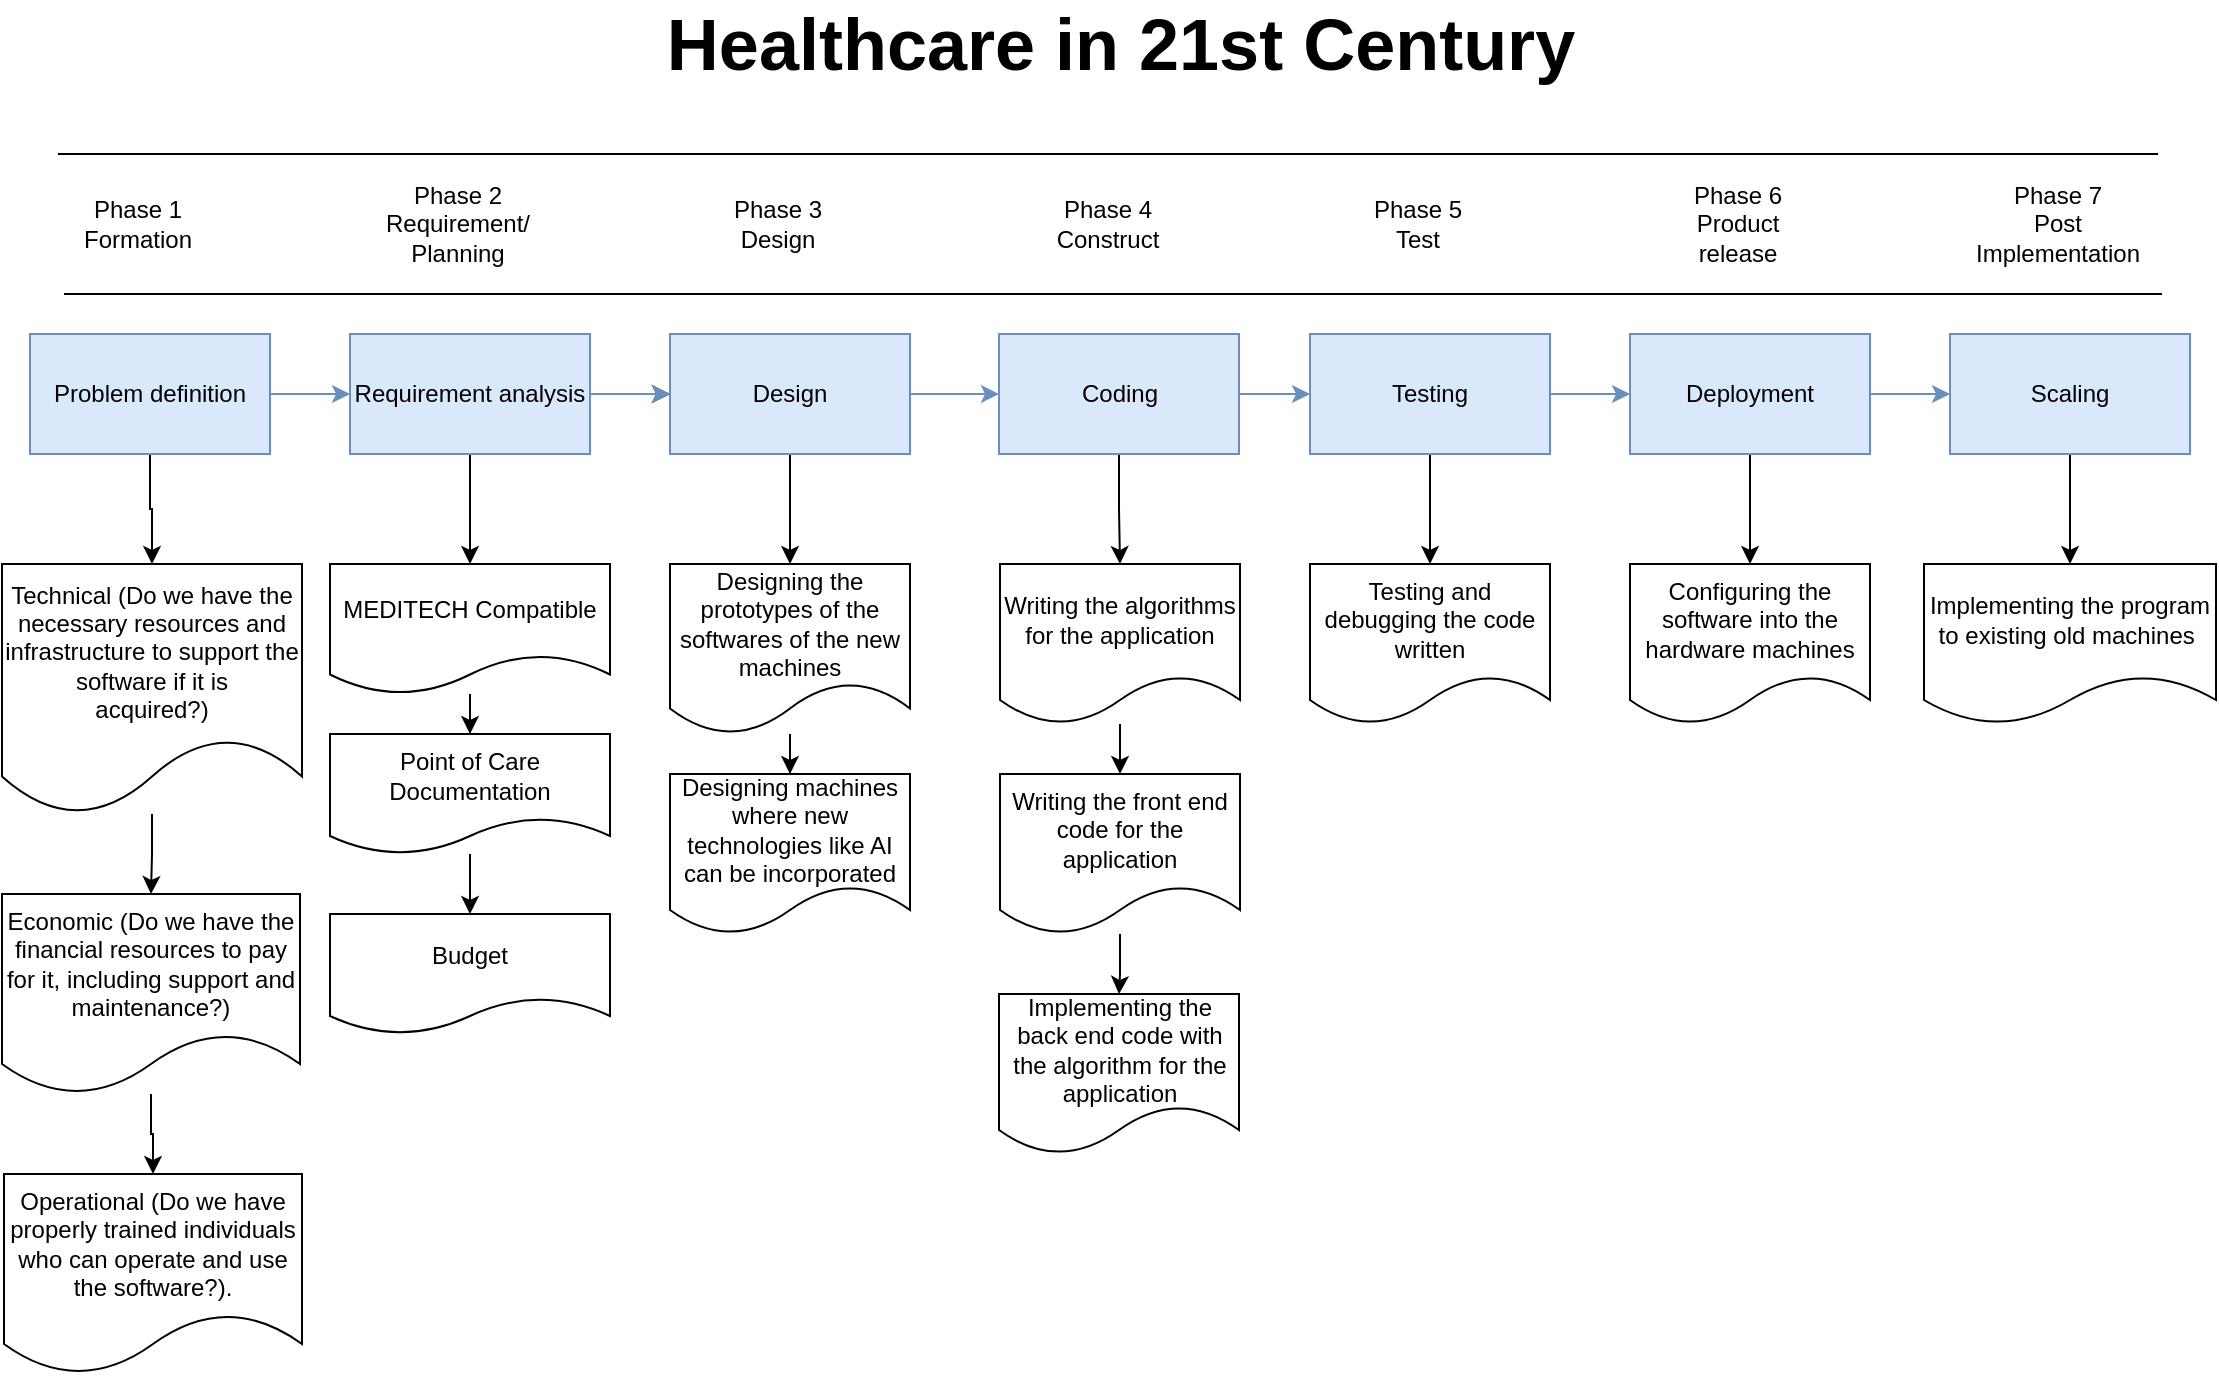 <mxfile version="16.5.3" type="github" pages="4">
  <diagram id="m-UGv57kSACHkxUJC_R0" name="SDLC Diagram">
    <mxGraphModel dx="1656" dy="599" grid="1" gridSize="10" guides="1" tooltips="1" connect="1" arrows="1" fold="1" page="1" pageScale="1" pageWidth="850" pageHeight="1100" math="0" shadow="0">
      <root>
        <mxCell id="0" />
        <mxCell id="1" parent="0" />
        <mxCell id="9VT-zQopOtRF9PmwW7Mm-1" value="" style="edgeStyle=orthogonalEdgeStyle;rounded=0;orthogonalLoop=1;jettySize=auto;html=1;fillColor=#dae8fc;strokeColor=#6c8ebf;" edge="1" parent="1" source="9VT-zQopOtRF9PmwW7Mm-3" target="9VT-zQopOtRF9PmwW7Mm-7">
          <mxGeometry relative="1" as="geometry" />
        </mxCell>
        <mxCell id="9VT-zQopOtRF9PmwW7Mm-2" value="" style="edgeStyle=orthogonalEdgeStyle;rounded=0;orthogonalLoop=1;jettySize=auto;html=1;" edge="1" parent="1" source="9VT-zQopOtRF9PmwW7Mm-3" target="9VT-zQopOtRF9PmwW7Mm-12">
          <mxGeometry relative="1" as="geometry" />
        </mxCell>
        <mxCell id="9VT-zQopOtRF9PmwW7Mm-3" value="Problem definition" style="rounded=0;whiteSpace=wrap;html=1;fillColor=#dae8fc;strokeColor=#6c8ebf;" vertex="1" parent="1">
          <mxGeometry x="84" y="200" width="120" height="60" as="geometry" />
        </mxCell>
        <mxCell id="9VT-zQopOtRF9PmwW7Mm-4" value="" style="edgeStyle=orthogonalEdgeStyle;rounded=0;orthogonalLoop=1;jettySize=auto;html=1;" edge="1" parent="1" source="9VT-zQopOtRF9PmwW7Mm-7" target="9VT-zQopOtRF9PmwW7Mm-10">
          <mxGeometry relative="1" as="geometry" />
        </mxCell>
        <mxCell id="9VT-zQopOtRF9PmwW7Mm-5" value="" style="edgeStyle=orthogonalEdgeStyle;rounded=0;orthogonalLoop=1;jettySize=auto;html=1;" edge="1" parent="1" source="9VT-zQopOtRF9PmwW7Mm-7" target="9VT-zQopOtRF9PmwW7Mm-14">
          <mxGeometry relative="1" as="geometry" />
        </mxCell>
        <mxCell id="9VT-zQopOtRF9PmwW7Mm-6" value="" style="edgeStyle=orthogonalEdgeStyle;rounded=0;orthogonalLoop=1;jettySize=auto;html=1;fillColor=#dae8fc;strokeColor=#6c8ebf;" edge="1" parent="1" source="9VT-zQopOtRF9PmwW7Mm-7" target="9VT-zQopOtRF9PmwW7Mm-10">
          <mxGeometry relative="1" as="geometry" />
        </mxCell>
        <mxCell id="9VT-zQopOtRF9PmwW7Mm-7" value="Requirement analysis" style="rounded=0;whiteSpace=wrap;html=1;fillColor=#dae8fc;strokeColor=#6c8ebf;" vertex="1" parent="1">
          <mxGeometry x="244" y="200" width="120" height="60" as="geometry" />
        </mxCell>
        <mxCell id="9VT-zQopOtRF9PmwW7Mm-8" value="" style="edgeStyle=orthogonalEdgeStyle;rounded=0;orthogonalLoop=1;jettySize=auto;html=1;" edge="1" parent="1" source="9VT-zQopOtRF9PmwW7Mm-10" target="9VT-zQopOtRF9PmwW7Mm-19">
          <mxGeometry relative="1" as="geometry" />
        </mxCell>
        <mxCell id="9VT-zQopOtRF9PmwW7Mm-9" value="" style="edgeStyle=orthogonalEdgeStyle;rounded=0;orthogonalLoop=1;jettySize=auto;html=1;fillColor=#dae8fc;strokeColor=#6c8ebf;" edge="1" parent="1" source="9VT-zQopOtRF9PmwW7Mm-10" target="9VT-zQopOtRF9PmwW7Mm-25">
          <mxGeometry relative="1" as="geometry" />
        </mxCell>
        <mxCell id="9VT-zQopOtRF9PmwW7Mm-10" value="Design" style="rounded=0;whiteSpace=wrap;html=1;fillColor=#dae8fc;strokeColor=#6c8ebf;" vertex="1" parent="1">
          <mxGeometry x="404" y="200" width="120" height="60" as="geometry" />
        </mxCell>
        <mxCell id="9VT-zQopOtRF9PmwW7Mm-11" value="" style="edgeStyle=orthogonalEdgeStyle;rounded=0;orthogonalLoop=1;jettySize=auto;html=1;fontSize=36;" edge="1" parent="1" source="9VT-zQopOtRF9PmwW7Mm-12" target="9VT-zQopOtRF9PmwW7Mm-54">
          <mxGeometry relative="1" as="geometry" />
        </mxCell>
        <mxCell id="9VT-zQopOtRF9PmwW7Mm-12" value="Technical (Do we have the necessary resources and infrastructure to support the software if it is&lt;br/&gt;acquired?)&lt;br/&gt;" style="shape=document;whiteSpace=wrap;html=1;boundedLbl=1;" vertex="1" parent="1">
          <mxGeometry x="70" y="315" width="150" height="125" as="geometry" />
        </mxCell>
        <mxCell id="9VT-zQopOtRF9PmwW7Mm-13" value="" style="edgeStyle=orthogonalEdgeStyle;rounded=0;orthogonalLoop=1;jettySize=auto;html=1;" edge="1" parent="1" source="9VT-zQopOtRF9PmwW7Mm-14" target="9VT-zQopOtRF9PmwW7Mm-16">
          <mxGeometry relative="1" as="geometry" />
        </mxCell>
        <mxCell id="9VT-zQopOtRF9PmwW7Mm-14" value="MEDITECH Compatible" style="shape=document;whiteSpace=wrap;html=1;boundedLbl=1;rounded=0;" vertex="1" parent="1">
          <mxGeometry x="234" y="315" width="140" height="65" as="geometry" />
        </mxCell>
        <mxCell id="9VT-zQopOtRF9PmwW7Mm-15" value="" style="edgeStyle=orthogonalEdgeStyle;rounded=0;orthogonalLoop=1;jettySize=auto;html=1;" edge="1" parent="1" source="9VT-zQopOtRF9PmwW7Mm-16" target="9VT-zQopOtRF9PmwW7Mm-17">
          <mxGeometry relative="1" as="geometry" />
        </mxCell>
        <mxCell id="9VT-zQopOtRF9PmwW7Mm-16" value="Point of Care Documentation" style="shape=document;whiteSpace=wrap;html=1;boundedLbl=1;rounded=0;" vertex="1" parent="1">
          <mxGeometry x="234" y="400" width="140" height="60" as="geometry" />
        </mxCell>
        <mxCell id="9VT-zQopOtRF9PmwW7Mm-17" value="Budget" style="shape=document;whiteSpace=wrap;html=1;boundedLbl=1;rounded=0;" vertex="1" parent="1">
          <mxGeometry x="234" y="490" width="140" height="60" as="geometry" />
        </mxCell>
        <mxCell id="9VT-zQopOtRF9PmwW7Mm-18" value="" style="edgeStyle=orthogonalEdgeStyle;rounded=0;orthogonalLoop=1;jettySize=auto;html=1;" edge="1" parent="1" source="9VT-zQopOtRF9PmwW7Mm-19" target="9VT-zQopOtRF9PmwW7Mm-21">
          <mxGeometry relative="1" as="geometry" />
        </mxCell>
        <mxCell id="9VT-zQopOtRF9PmwW7Mm-19" value="Designing the prototypes of the softwares of the new machines" style="shape=document;whiteSpace=wrap;html=1;boundedLbl=1;rounded=0;" vertex="1" parent="1">
          <mxGeometry x="404" y="315" width="120" height="85" as="geometry" />
        </mxCell>
        <mxCell id="9VT-zQopOtRF9PmwW7Mm-21" value="Designing machines where new technologies like AI can be incorporated" style="shape=document;whiteSpace=wrap;html=1;boundedLbl=1;rounded=0;" vertex="1" parent="1">
          <mxGeometry x="404" y="420" width="120" height="80" as="geometry" />
        </mxCell>
        <mxCell id="9VT-zQopOtRF9PmwW7Mm-23" value="" style="edgeStyle=orthogonalEdgeStyle;rounded=0;orthogonalLoop=1;jettySize=auto;html=1;" edge="1" parent="1" source="9VT-zQopOtRF9PmwW7Mm-25" target="9VT-zQopOtRF9PmwW7Mm-27">
          <mxGeometry relative="1" as="geometry" />
        </mxCell>
        <mxCell id="9VT-zQopOtRF9PmwW7Mm-24" value="" style="edgeStyle=orthogonalEdgeStyle;rounded=0;orthogonalLoop=1;jettySize=auto;html=1;fillColor=#dae8fc;strokeColor=#6c8ebf;" edge="1" parent="1" source="9VT-zQopOtRF9PmwW7Mm-25" target="9VT-zQopOtRF9PmwW7Mm-33">
          <mxGeometry relative="1" as="geometry" />
        </mxCell>
        <mxCell id="9VT-zQopOtRF9PmwW7Mm-25" value="Coding" style="rounded=0;whiteSpace=wrap;html=1;fillColor=#dae8fc;strokeColor=#6c8ebf;" vertex="1" parent="1">
          <mxGeometry x="568.5" y="200" width="120" height="60" as="geometry" />
        </mxCell>
        <mxCell id="9VT-zQopOtRF9PmwW7Mm-26" value="" style="edgeStyle=orthogonalEdgeStyle;rounded=0;orthogonalLoop=1;jettySize=auto;html=1;" edge="1" parent="1" source="9VT-zQopOtRF9PmwW7Mm-27" target="9VT-zQopOtRF9PmwW7Mm-29">
          <mxGeometry relative="1" as="geometry" />
        </mxCell>
        <mxCell id="9VT-zQopOtRF9PmwW7Mm-27" value="Writing the algorithms for the application" style="shape=document;whiteSpace=wrap;html=1;boundedLbl=1;rounded=0;" vertex="1" parent="1">
          <mxGeometry x="569" y="315" width="120" height="80" as="geometry" />
        </mxCell>
        <mxCell id="9VT-zQopOtRF9PmwW7Mm-28" value="" style="edgeStyle=orthogonalEdgeStyle;rounded=0;orthogonalLoop=1;jettySize=auto;html=1;" edge="1" parent="1" source="9VT-zQopOtRF9PmwW7Mm-29" target="9VT-zQopOtRF9PmwW7Mm-30">
          <mxGeometry relative="1" as="geometry" />
        </mxCell>
        <mxCell id="9VT-zQopOtRF9PmwW7Mm-29" value="Writing the front end code for the application" style="shape=document;whiteSpace=wrap;html=1;boundedLbl=1;rounded=0;" vertex="1" parent="1">
          <mxGeometry x="569" y="420" width="120" height="80" as="geometry" />
        </mxCell>
        <mxCell id="9VT-zQopOtRF9PmwW7Mm-30" value="Implementing the back end code with the algorithm for the application" style="shape=document;whiteSpace=wrap;html=1;boundedLbl=1;rounded=0;" vertex="1" parent="1">
          <mxGeometry x="568.5" y="530" width="120" height="80" as="geometry" />
        </mxCell>
        <mxCell id="9VT-zQopOtRF9PmwW7Mm-31" value="" style="edgeStyle=orthogonalEdgeStyle;rounded=0;orthogonalLoop=1;jettySize=auto;html=1;" edge="1" parent="1" source="9VT-zQopOtRF9PmwW7Mm-33" target="9VT-zQopOtRF9PmwW7Mm-34">
          <mxGeometry relative="1" as="geometry" />
        </mxCell>
        <mxCell id="9VT-zQopOtRF9PmwW7Mm-32" value="" style="edgeStyle=orthogonalEdgeStyle;rounded=0;orthogonalLoop=1;jettySize=auto;html=1;fillColor=#dae8fc;strokeColor=#6c8ebf;" edge="1" parent="1" source="9VT-zQopOtRF9PmwW7Mm-33" target="9VT-zQopOtRF9PmwW7Mm-37">
          <mxGeometry relative="1" as="geometry" />
        </mxCell>
        <mxCell id="9VT-zQopOtRF9PmwW7Mm-33" value="Testing" style="rounded=0;whiteSpace=wrap;html=1;fillColor=#dae8fc;strokeColor=#6c8ebf;" vertex="1" parent="1">
          <mxGeometry x="724" y="200" width="120" height="60" as="geometry" />
        </mxCell>
        <mxCell id="9VT-zQopOtRF9PmwW7Mm-34" value="Testing and debugging the code written" style="shape=document;whiteSpace=wrap;html=1;boundedLbl=1;rounded=0;" vertex="1" parent="1">
          <mxGeometry x="724" y="315" width="120" height="80" as="geometry" />
        </mxCell>
        <mxCell id="9VT-zQopOtRF9PmwW7Mm-35" value="" style="edgeStyle=orthogonalEdgeStyle;rounded=0;orthogonalLoop=1;jettySize=auto;html=1;" edge="1" parent="1" source="9VT-zQopOtRF9PmwW7Mm-37" target="9VT-zQopOtRF9PmwW7Mm-39">
          <mxGeometry relative="1" as="geometry" />
        </mxCell>
        <mxCell id="9VT-zQopOtRF9PmwW7Mm-36" value="" style="edgeStyle=orthogonalEdgeStyle;rounded=0;orthogonalLoop=1;jettySize=auto;html=1;fillColor=#dae8fc;strokeColor=#6c8ebf;" edge="1" parent="1" source="9VT-zQopOtRF9PmwW7Mm-37" target="9VT-zQopOtRF9PmwW7Mm-42">
          <mxGeometry relative="1" as="geometry" />
        </mxCell>
        <mxCell id="9VT-zQopOtRF9PmwW7Mm-37" value="Deployment" style="whiteSpace=wrap;html=1;rounded=0;fillColor=#dae8fc;strokeColor=#6c8ebf;" vertex="1" parent="1">
          <mxGeometry x="884" y="200" width="120" height="60" as="geometry" />
        </mxCell>
        <mxCell id="9VT-zQopOtRF9PmwW7Mm-39" value="Configuring the software into the hardware machines" style="shape=document;whiteSpace=wrap;html=1;boundedLbl=1;rounded=0;" vertex="1" parent="1">
          <mxGeometry x="884" y="315" width="120" height="80" as="geometry" />
        </mxCell>
        <mxCell id="9VT-zQopOtRF9PmwW7Mm-41" value="" style="edgeStyle=orthogonalEdgeStyle;rounded=0;orthogonalLoop=1;jettySize=auto;html=1;" edge="1" parent="1" source="9VT-zQopOtRF9PmwW7Mm-42" target="9VT-zQopOtRF9PmwW7Mm-43">
          <mxGeometry relative="1" as="geometry" />
        </mxCell>
        <mxCell id="9VT-zQopOtRF9PmwW7Mm-42" value="Scaling" style="whiteSpace=wrap;html=1;rounded=0;fillColor=#dae8fc;strokeColor=#6c8ebf;" vertex="1" parent="1">
          <mxGeometry x="1044" y="200" width="120" height="60" as="geometry" />
        </mxCell>
        <mxCell id="9VT-zQopOtRF9PmwW7Mm-43" value="Implementing the program to existing old machines&amp;nbsp;" style="shape=document;whiteSpace=wrap;html=1;boundedLbl=1;rounded=0;" vertex="1" parent="1">
          <mxGeometry x="1031" y="315" width="146" height="80" as="geometry" />
        </mxCell>
        <mxCell id="9VT-zQopOtRF9PmwW7Mm-44" value="Phase 1&lt;br&gt;Formation" style="text;html=1;strokeColor=none;fillColor=none;align=center;verticalAlign=middle;whiteSpace=wrap;rounded=0;" vertex="1" parent="1">
          <mxGeometry x="108" y="130" width="60" height="30" as="geometry" />
        </mxCell>
        <mxCell id="9VT-zQopOtRF9PmwW7Mm-45" value="Phase 2&lt;br&gt;Requirement/ Planning" style="text;html=1;strokeColor=none;fillColor=none;align=center;verticalAlign=middle;whiteSpace=wrap;rounded=0;" vertex="1" parent="1">
          <mxGeometry x="268" y="130" width="60" height="30" as="geometry" />
        </mxCell>
        <mxCell id="9VT-zQopOtRF9PmwW7Mm-46" value="Phase 3&lt;br&gt;Design" style="text;html=1;strokeColor=none;fillColor=none;align=center;verticalAlign=middle;whiteSpace=wrap;rounded=0;" vertex="1" parent="1">
          <mxGeometry x="428" y="130" width="60" height="30" as="geometry" />
        </mxCell>
        <mxCell id="9VT-zQopOtRF9PmwW7Mm-47" value="Phase 4&lt;br&gt;Construct" style="text;html=1;strokeColor=none;fillColor=none;align=center;verticalAlign=middle;whiteSpace=wrap;rounded=0;" vertex="1" parent="1">
          <mxGeometry x="593" y="130" width="60" height="30" as="geometry" />
        </mxCell>
        <mxCell id="9VT-zQopOtRF9PmwW7Mm-48" value="Phase 5&lt;br&gt;Test" style="text;html=1;strokeColor=none;fillColor=none;align=center;verticalAlign=middle;whiteSpace=wrap;rounded=0;" vertex="1" parent="1">
          <mxGeometry x="748" y="130" width="60" height="30" as="geometry" />
        </mxCell>
        <mxCell id="9VT-zQopOtRF9PmwW7Mm-49" value="Phase 6&lt;br&gt;Product release" style="text;html=1;strokeColor=none;fillColor=none;align=center;verticalAlign=middle;whiteSpace=wrap;rounded=0;" vertex="1" parent="1">
          <mxGeometry x="908" y="130" width="60" height="30" as="geometry" />
        </mxCell>
        <mxCell id="9VT-zQopOtRF9PmwW7Mm-50" value="Phase 7&lt;br&gt;Post Implementation" style="text;html=1;strokeColor=none;fillColor=none;align=center;verticalAlign=middle;whiteSpace=wrap;rounded=0;" vertex="1" parent="1">
          <mxGeometry x="1068" y="130" width="60" height="30" as="geometry" />
        </mxCell>
        <mxCell id="9VT-zQopOtRF9PmwW7Mm-51" value="" style="endArrow=none;html=1;rounded=0;" edge="1" parent="1">
          <mxGeometry width="50" height="50" relative="1" as="geometry">
            <mxPoint x="98" y="110" as="sourcePoint" />
            <mxPoint x="1148" y="110" as="targetPoint" />
          </mxGeometry>
        </mxCell>
        <mxCell id="9VT-zQopOtRF9PmwW7Mm-52" value="" style="endArrow=none;html=1;rounded=0;" edge="1" parent="1">
          <mxGeometry width="50" height="50" relative="1" as="geometry">
            <mxPoint x="101" y="180" as="sourcePoint" />
            <mxPoint x="1150" y="180" as="targetPoint" />
          </mxGeometry>
        </mxCell>
        <mxCell id="9VT-zQopOtRF9PmwW7Mm-53" value="&lt;b&gt;&lt;font style=&quot;font-size: 36px&quot;&gt;Healthcare in 21st Century&lt;/font&gt;&lt;/b&gt;" style="text;html=1;align=center;verticalAlign=middle;resizable=0;points=[];autosize=1;strokeColor=none;fillColor=none;" vertex="1" parent="1">
          <mxGeometry x="394" y="40" width="470" height="30" as="geometry" />
        </mxCell>
        <mxCell id="9VT-zQopOtRF9PmwW7Mm-56" value="" style="edgeStyle=orthogonalEdgeStyle;rounded=0;orthogonalLoop=1;jettySize=auto;html=1;" edge="1" parent="1" source="9VT-zQopOtRF9PmwW7Mm-54" target="9VT-zQopOtRF9PmwW7Mm-55">
          <mxGeometry relative="1" as="geometry" />
        </mxCell>
        <mxCell id="9VT-zQopOtRF9PmwW7Mm-54" value="Economic (Do we have the financial resources to pay for it, including support and&lt;br/&gt;maintenance?)&lt;br/&gt;" style="shape=document;whiteSpace=wrap;html=1;boundedLbl=1;" vertex="1" parent="1">
          <mxGeometry x="70" y="480" width="149" height="100" as="geometry" />
        </mxCell>
        <mxCell id="9VT-zQopOtRF9PmwW7Mm-55" value="Operational (Do we have properly trained individuals who can operate and use the software?)." style="shape=document;whiteSpace=wrap;html=1;boundedLbl=1;" vertex="1" parent="1">
          <mxGeometry x="71" y="620" width="149" height="100" as="geometry" />
        </mxCell>
      </root>
    </mxGraphModel>
  </diagram>
  <diagram id="Zsf49M7KbRcXS9IpoPur" name="Waterfall model">
    <mxGraphModel dx="1753" dy="634" grid="1" gridSize="10" guides="1" tooltips="1" connect="1" arrows="1" fold="1" page="1" pageScale="1" pageWidth="850" pageHeight="1100" math="0" shadow="0">
      <root>
        <mxCell id="2ympeW1HPlJ-J8ujCVrC-0" />
        <mxCell id="2ympeW1HPlJ-J8ujCVrC-1" parent="2ympeW1HPlJ-J8ujCVrC-0" />
        <mxCell id="2ympeW1HPlJ-J8ujCVrC-2" value="&lt;b&gt;&lt;font style=&quot;font-size: 36px&quot;&gt;Waterfall model for Healthcare system&lt;/font&gt;&lt;/b&gt;" style="text;html=1;align=center;verticalAlign=middle;resizable=0;points=[];autosize=1;strokeColor=none;fillColor=none;" vertex="1" parent="2ympeW1HPlJ-J8ujCVrC-1">
          <mxGeometry x="100" y="50" width="670" height="30" as="geometry" />
        </mxCell>
        <mxCell id="2ympeW1HPlJ-J8ujCVrC-6" value="" style="edgeStyle=orthogonalEdgeStyle;rounded=0;orthogonalLoop=1;jettySize=auto;html=1;fontSize=12;" edge="1" parent="2ympeW1HPlJ-J8ujCVrC-1" source="2ympeW1HPlJ-J8ujCVrC-4" target="2ympeW1HPlJ-J8ujCVrC-5">
          <mxGeometry relative="1" as="geometry" />
        </mxCell>
        <mxCell id="2ympeW1HPlJ-J8ujCVrC-4" value="Feasibility Study:&amp;nbsp;" style="rounded=1;whiteSpace=wrap;html=1;fontSize=12;" vertex="1" parent="2ympeW1HPlJ-J8ujCVrC-1">
          <mxGeometry x="50" y="140" width="120" height="60" as="geometry" />
        </mxCell>
        <mxCell id="2ympeW1HPlJ-J8ujCVrC-8" value="" style="edgeStyle=orthogonalEdgeStyle;rounded=0;orthogonalLoop=1;jettySize=auto;html=1;fontSize=12;" edge="1" parent="2ympeW1HPlJ-J8ujCVrC-1" source="2ympeW1HPlJ-J8ujCVrC-5" target="2ympeW1HPlJ-J8ujCVrC-7">
          <mxGeometry relative="1" as="geometry" />
        </mxCell>
        <mxCell id="2ympeW1HPlJ-J8ujCVrC-5" value="Requirement Analysis" style="rounded=1;whiteSpace=wrap;html=1;" vertex="1" parent="2ympeW1HPlJ-J8ujCVrC-1">
          <mxGeometry x="200" y="220" width="120" height="60" as="geometry" />
        </mxCell>
        <mxCell id="2ympeW1HPlJ-J8ujCVrC-14" style="edgeStyle=orthogonalEdgeStyle;rounded=0;orthogonalLoop=1;jettySize=auto;html=1;exitX=1;exitY=0.5;exitDx=0;exitDy=0;entryX=0.5;entryY=0;entryDx=0;entryDy=0;fontSize=12;" edge="1" parent="2ympeW1HPlJ-J8ujCVrC-1" source="2ympeW1HPlJ-J8ujCVrC-7" target="2ympeW1HPlJ-J8ujCVrC-10">
          <mxGeometry relative="1" as="geometry" />
        </mxCell>
        <mxCell id="2ympeW1HPlJ-J8ujCVrC-7" value="Design" style="rounded=1;whiteSpace=wrap;html=1;" vertex="1" parent="2ympeW1HPlJ-J8ujCVrC-1">
          <mxGeometry x="350" y="310" width="120" height="60" as="geometry" />
        </mxCell>
        <mxCell id="2ympeW1HPlJ-J8ujCVrC-9" value="" style="edgeStyle=orthogonalEdgeStyle;rounded=0;orthogonalLoop=1;jettySize=auto;html=1;fontSize=12;" edge="1" parent="2ympeW1HPlJ-J8ujCVrC-1" source="2ympeW1HPlJ-J8ujCVrC-10" target="2ympeW1HPlJ-J8ujCVrC-12">
          <mxGeometry relative="1" as="geometry" />
        </mxCell>
        <mxCell id="2ympeW1HPlJ-J8ujCVrC-10" value="Coding" style="rounded=1;whiteSpace=wrap;html=1;fontSize=12;" vertex="1" parent="2ympeW1HPlJ-J8ujCVrC-1">
          <mxGeometry x="500" y="380" width="120" height="60" as="geometry" />
        </mxCell>
        <mxCell id="2ympeW1HPlJ-J8ujCVrC-11" value="" style="edgeStyle=orthogonalEdgeStyle;rounded=0;orthogonalLoop=1;jettySize=auto;html=1;fontSize=12;" edge="1" parent="2ympeW1HPlJ-J8ujCVrC-1" source="2ympeW1HPlJ-J8ujCVrC-12" target="2ympeW1HPlJ-J8ujCVrC-13">
          <mxGeometry relative="1" as="geometry" />
        </mxCell>
        <mxCell id="2ympeW1HPlJ-J8ujCVrC-12" value="Testing" style="rounded=1;whiteSpace=wrap;html=1;" vertex="1" parent="2ympeW1HPlJ-J8ujCVrC-1">
          <mxGeometry x="650" y="460" width="120" height="60" as="geometry" />
        </mxCell>
        <mxCell id="2ympeW1HPlJ-J8ujCVrC-13" value="Maintenance&amp;nbsp;" style="rounded=1;whiteSpace=wrap;html=1;" vertex="1" parent="2ympeW1HPlJ-J8ujCVrC-1">
          <mxGeometry x="800" y="550" width="120" height="60" as="geometry" />
        </mxCell>
      </root>
    </mxGraphModel>
  </diagram>
  <diagram id="iU_2A5npWSxxXnWVXEzf" name="Iterative waterfall model">
    <mxGraphModel dx="1753" dy="634" grid="1" gridSize="10" guides="1" tooltips="1" connect="1" arrows="1" fold="1" page="1" pageScale="1" pageWidth="850" pageHeight="1100" math="0" shadow="0">
      <root>
        <mxCell id="xPJC3eJ1T_MHryYM_bCt-0" />
        <mxCell id="xPJC3eJ1T_MHryYM_bCt-1" parent="xPJC3eJ1T_MHryYM_bCt-0" />
        <mxCell id="xPJC3eJ1T_MHryYM_bCt-2" value="&lt;b&gt;&lt;font style=&quot;font-size: 36px&quot;&gt;Iterative Waterfall model for Healthcare system&lt;/font&gt;&lt;/b&gt;" style="text;html=1;align=center;verticalAlign=middle;resizable=0;points=[];autosize=1;strokeColor=none;fillColor=none;" vertex="1" parent="xPJC3eJ1T_MHryYM_bCt-1">
          <mxGeometry x="25" y="50" width="820" height="30" as="geometry" />
        </mxCell>
        <mxCell id="xPJC3eJ1T_MHryYM_bCt-3" value="" style="edgeStyle=orthogonalEdgeStyle;rounded=0;orthogonalLoop=1;jettySize=auto;html=1;fontSize=12;" edge="1" parent="xPJC3eJ1T_MHryYM_bCt-1" source="xPJC3eJ1T_MHryYM_bCt-4" target="xPJC3eJ1T_MHryYM_bCt-6">
          <mxGeometry relative="1" as="geometry" />
        </mxCell>
        <mxCell id="xPJC3eJ1T_MHryYM_bCt-19" style="edgeStyle=orthogonalEdgeStyle;rounded=0;orthogonalLoop=1;jettySize=auto;html=1;exitX=0.5;exitY=1;exitDx=0;exitDy=0;fontSize=12;" edge="1" parent="xPJC3eJ1T_MHryYM_bCt-1" source="xPJC3eJ1T_MHryYM_bCt-4">
          <mxGeometry relative="1" as="geometry">
            <mxPoint x="109.647" y="590" as="targetPoint" />
          </mxGeometry>
        </mxCell>
        <mxCell id="xPJC3eJ1T_MHryYM_bCt-22" style="edgeStyle=none;rounded=0;orthogonalLoop=1;jettySize=auto;html=1;exitX=0.5;exitY=1;exitDx=0;exitDy=0;entryX=0;entryY=0.75;entryDx=0;entryDy=0;fontSize=12;" edge="1" parent="xPJC3eJ1T_MHryYM_bCt-1" source="xPJC3eJ1T_MHryYM_bCt-4" target="xPJC3eJ1T_MHryYM_bCt-13">
          <mxGeometry relative="1" as="geometry">
            <Array as="points">
              <mxPoint x="110" y="595" />
            </Array>
          </mxGeometry>
        </mxCell>
        <mxCell id="xPJC3eJ1T_MHryYM_bCt-4" value="Feasibility Study" style="rounded=1;whiteSpace=wrap;html=1;fontSize=12;" vertex="1" parent="xPJC3eJ1T_MHryYM_bCt-1">
          <mxGeometry x="50" y="140" width="120" height="60" as="geometry" />
        </mxCell>
        <mxCell id="xPJC3eJ1T_MHryYM_bCt-5" value="" style="edgeStyle=orthogonalEdgeStyle;rounded=0;orthogonalLoop=1;jettySize=auto;html=1;fontSize=12;" edge="1" parent="xPJC3eJ1T_MHryYM_bCt-1" source="xPJC3eJ1T_MHryYM_bCt-6" target="xPJC3eJ1T_MHryYM_bCt-8">
          <mxGeometry relative="1" as="geometry" />
        </mxCell>
        <mxCell id="xPJC3eJ1T_MHryYM_bCt-15" style="edgeStyle=orthogonalEdgeStyle;rounded=0;orthogonalLoop=1;jettySize=auto;html=1;exitX=0.5;exitY=1;exitDx=0;exitDy=0;fontSize=12;" edge="1" parent="xPJC3eJ1T_MHryYM_bCt-1" source="xPJC3eJ1T_MHryYM_bCt-6">
          <mxGeometry relative="1" as="geometry">
            <mxPoint x="260" y="590" as="targetPoint" />
          </mxGeometry>
        </mxCell>
        <mxCell id="xPJC3eJ1T_MHryYM_bCt-6" value="Requirement Analysis" style="rounded=1;whiteSpace=wrap;html=1;" vertex="1" parent="xPJC3eJ1T_MHryYM_bCt-1">
          <mxGeometry x="200" y="220" width="120" height="60" as="geometry" />
        </mxCell>
        <mxCell id="xPJC3eJ1T_MHryYM_bCt-7" style="edgeStyle=orthogonalEdgeStyle;rounded=0;orthogonalLoop=1;jettySize=auto;html=1;exitX=1;exitY=0.5;exitDx=0;exitDy=0;entryX=0.5;entryY=0;entryDx=0;entryDy=0;fontSize=12;" edge="1" parent="xPJC3eJ1T_MHryYM_bCt-1" source="xPJC3eJ1T_MHryYM_bCt-8" target="xPJC3eJ1T_MHryYM_bCt-10">
          <mxGeometry relative="1" as="geometry" />
        </mxCell>
        <mxCell id="xPJC3eJ1T_MHryYM_bCt-16" style="edgeStyle=orthogonalEdgeStyle;rounded=0;orthogonalLoop=1;jettySize=auto;html=1;exitX=0.5;exitY=1;exitDx=0;exitDy=0;fontSize=12;" edge="1" parent="xPJC3eJ1T_MHryYM_bCt-1" source="xPJC3eJ1T_MHryYM_bCt-8">
          <mxGeometry relative="1" as="geometry">
            <mxPoint x="410" y="590" as="targetPoint" />
          </mxGeometry>
        </mxCell>
        <mxCell id="xPJC3eJ1T_MHryYM_bCt-8" value="Design" style="rounded=1;whiteSpace=wrap;html=1;" vertex="1" parent="xPJC3eJ1T_MHryYM_bCt-1">
          <mxGeometry x="350" y="310" width="120" height="60" as="geometry" />
        </mxCell>
        <mxCell id="xPJC3eJ1T_MHryYM_bCt-9" value="" style="edgeStyle=orthogonalEdgeStyle;rounded=0;orthogonalLoop=1;jettySize=auto;html=1;fontSize=12;" edge="1" parent="xPJC3eJ1T_MHryYM_bCt-1" source="xPJC3eJ1T_MHryYM_bCt-10" target="xPJC3eJ1T_MHryYM_bCt-12">
          <mxGeometry relative="1" as="geometry" />
        </mxCell>
        <mxCell id="xPJC3eJ1T_MHryYM_bCt-17" style="edgeStyle=orthogonalEdgeStyle;rounded=0;orthogonalLoop=1;jettySize=auto;html=1;fontSize=12;" edge="1" parent="xPJC3eJ1T_MHryYM_bCt-1" source="xPJC3eJ1T_MHryYM_bCt-10">
          <mxGeometry relative="1" as="geometry">
            <mxPoint x="560" y="590" as="targetPoint" />
          </mxGeometry>
        </mxCell>
        <mxCell id="xPJC3eJ1T_MHryYM_bCt-10" value="Coding" style="rounded=1;whiteSpace=wrap;html=1;fontSize=12;" vertex="1" parent="xPJC3eJ1T_MHryYM_bCt-1">
          <mxGeometry x="500" y="380" width="120" height="60" as="geometry" />
        </mxCell>
        <mxCell id="xPJC3eJ1T_MHryYM_bCt-11" value="" style="edgeStyle=orthogonalEdgeStyle;rounded=0;orthogonalLoop=1;jettySize=auto;html=1;fontSize=12;" edge="1" parent="xPJC3eJ1T_MHryYM_bCt-1" source="xPJC3eJ1T_MHryYM_bCt-12" target="xPJC3eJ1T_MHryYM_bCt-13">
          <mxGeometry relative="1" as="geometry" />
        </mxCell>
        <mxCell id="xPJC3eJ1T_MHryYM_bCt-18" style="edgeStyle=orthogonalEdgeStyle;rounded=0;orthogonalLoop=1;jettySize=auto;html=1;exitX=0.5;exitY=1;exitDx=0;exitDy=0;fontSize=12;" edge="1" parent="xPJC3eJ1T_MHryYM_bCt-1" source="xPJC3eJ1T_MHryYM_bCt-12">
          <mxGeometry relative="1" as="geometry">
            <mxPoint x="709.647" y="590" as="targetPoint" />
          </mxGeometry>
        </mxCell>
        <mxCell id="xPJC3eJ1T_MHryYM_bCt-12" value="Testing" style="rounded=1;whiteSpace=wrap;html=1;" vertex="1" parent="xPJC3eJ1T_MHryYM_bCt-1">
          <mxGeometry x="650" y="460" width="120" height="60" as="geometry" />
        </mxCell>
        <mxCell id="xPJC3eJ1T_MHryYM_bCt-13" value="Maintenance&amp;nbsp;" style="rounded=1;whiteSpace=wrap;html=1;" vertex="1" parent="xPJC3eJ1T_MHryYM_bCt-1">
          <mxGeometry x="800" y="550" width="120" height="60" as="geometry" />
        </mxCell>
        <mxCell id="xPJC3eJ1T_MHryYM_bCt-23" style="edgeStyle=orthogonalEdgeStyle;rounded=0;orthogonalLoop=1;jettySize=auto;html=1;exitX=0.5;exitY=1;exitDx=0;exitDy=0;fontSize=12;" edge="1" parent="xPJC3eJ1T_MHryYM_bCt-1">
          <mxGeometry relative="1" as="geometry">
            <mxPoint x="259" y="280" as="targetPoint" />
            <mxPoint x="259.41" y="580" as="sourcePoint" />
            <Array as="points">
              <mxPoint x="259" y="500" />
              <mxPoint x="259" y="500" />
            </Array>
          </mxGeometry>
        </mxCell>
        <mxCell id="xPJC3eJ1T_MHryYM_bCt-24" style="edgeStyle=orthogonalEdgeStyle;rounded=0;orthogonalLoop=1;jettySize=auto;html=1;exitX=0.5;exitY=1;exitDx=0;exitDy=0;fontSize=12;" edge="1" parent="xPJC3eJ1T_MHryYM_bCt-1">
          <mxGeometry relative="1" as="geometry">
            <mxPoint x="559" y="440" as="targetPoint" />
            <mxPoint x="559.41" y="590" as="sourcePoint" />
            <Array as="points">
              <mxPoint x="559" y="560" />
              <mxPoint x="559" y="560" />
            </Array>
          </mxGeometry>
        </mxCell>
        <mxCell id="xPJC3eJ1T_MHryYM_bCt-25" style="edgeStyle=orthogonalEdgeStyle;rounded=0;orthogonalLoop=1;jettySize=auto;html=1;exitX=0.5;exitY=1;exitDx=0;exitDy=0;fontSize=12;entryX=0.5;entryY=1;entryDx=0;entryDy=0;" edge="1" parent="xPJC3eJ1T_MHryYM_bCt-1" target="xPJC3eJ1T_MHryYM_bCt-8">
          <mxGeometry relative="1" as="geometry">
            <mxPoint x="409.41" y="380.0" as="targetPoint" />
            <mxPoint x="409.41" y="580" as="sourcePoint" />
          </mxGeometry>
        </mxCell>
        <mxCell id="xPJC3eJ1T_MHryYM_bCt-26" style="edgeStyle=orthogonalEdgeStyle;rounded=0;orthogonalLoop=1;jettySize=auto;html=1;exitX=0.5;exitY=1;exitDx=0;exitDy=0;fontSize=12;entryX=0.5;entryY=1;entryDx=0;entryDy=0;" edge="1" parent="xPJC3eJ1T_MHryYM_bCt-1" target="xPJC3eJ1T_MHryYM_bCt-4">
          <mxGeometry relative="1" as="geometry">
            <mxPoint x="109.41" y="330.0" as="targetPoint" />
            <mxPoint x="109.41" y="530" as="sourcePoint" />
            <Array as="points" />
          </mxGeometry>
        </mxCell>
        <mxCell id="xPJC3eJ1T_MHryYM_bCt-27" style="edgeStyle=orthogonalEdgeStyle;rounded=0;orthogonalLoop=1;jettySize=auto;html=1;fontSize=12;" edge="1" parent="xPJC3eJ1T_MHryYM_bCt-1">
          <mxGeometry relative="1" as="geometry">
            <mxPoint x="709.41" y="520.0" as="targetPoint" />
            <mxPoint x="709" y="590" as="sourcePoint" />
            <Array as="points">
              <mxPoint x="709.41" y="580" />
              <mxPoint x="709.41" y="580" />
            </Array>
          </mxGeometry>
        </mxCell>
      </root>
    </mxGraphModel>
  </diagram>
  <diagram id="BTTBpgfma2KQN3wpItlG" name="V Shaped model">
    <mxGraphModel dx="2603" dy="634" grid="1" gridSize="10" guides="1" tooltips="1" connect="1" arrows="1" fold="1" page="1" pageScale="1" pageWidth="850" pageHeight="1100" math="0" shadow="0">
      <root>
        <mxCell id="VLZHjOJ6KcMEFxiAnT0Q-0" />
        <mxCell id="VLZHjOJ6KcMEFxiAnT0Q-1" parent="VLZHjOJ6KcMEFxiAnT0Q-0" />
        <mxCell id="LN4iH9fSnzV9U_ZMetDF-2" value="" style="edgeStyle=none;rounded=0;orthogonalLoop=1;jettySize=auto;html=1;fontSize=12;" edge="1" parent="VLZHjOJ6KcMEFxiAnT0Q-1" source="LN4iH9fSnzV9U_ZMetDF-0" target="LN4iH9fSnzV9U_ZMetDF-1">
          <mxGeometry relative="1" as="geometry" />
        </mxCell>
        <mxCell id="LN4iH9fSnzV9U_ZMetDF-0" value="Product requirement and Specifications analysis" style="rounded=1;whiteSpace=wrap;html=1;fontSize=12;" vertex="1" parent="VLZHjOJ6KcMEFxiAnT0Q-1">
          <mxGeometry x="-280" y="457" width="120" height="60" as="geometry" />
        </mxCell>
        <mxCell id="LN4iH9fSnzV9U_ZMetDF-1" value="System and Acceptance testing" style="whiteSpace=wrap;html=1;rounded=1;" vertex="1" parent="VLZHjOJ6KcMEFxiAnT0Q-1">
          <mxGeometry x="160" y="457" width="120" height="60" as="geometry" />
        </mxCell>
        <mxCell id="LN4iH9fSnzV9U_ZMetDF-3" value="" style="edgeStyle=none;rounded=0;orthogonalLoop=1;jettySize=auto;html=1;fontSize=12;entryX=1;entryY=0.5;entryDx=0;entryDy=0;" edge="1" parent="VLZHjOJ6KcMEFxiAnT0Q-1" target="LN4iH9fSnzV9U_ZMetDF-0">
          <mxGeometry relative="1" as="geometry">
            <mxPoint x="160" y="486.5" as="sourcePoint" />
            <mxPoint x="-130" y="486.5" as="targetPoint" />
          </mxGeometry>
        </mxCell>
        <mxCell id="LN4iH9fSnzV9U_ZMetDF-13" style="edgeStyle=none;rounded=0;orthogonalLoop=1;jettySize=auto;html=1;exitX=1;exitY=0.5;exitDx=0;exitDy=0;entryX=0;entryY=0.5;entryDx=0;entryDy=0;fontSize=12;" edge="1" parent="VLZHjOJ6KcMEFxiAnT0Q-1" source="LN4iH9fSnzV9U_ZMetDF-8" target="LN4iH9fSnzV9U_ZMetDF-9">
          <mxGeometry relative="1" as="geometry" />
        </mxCell>
        <mxCell id="LN4iH9fSnzV9U_ZMetDF-8" value="Architecture High-Level Design" style="rounded=1;whiteSpace=wrap;html=1;fontSize=12;" vertex="1" parent="VLZHjOJ6KcMEFxiAnT0Q-1">
          <mxGeometry x="-220" y="557" width="120" height="60" as="geometry" />
        </mxCell>
        <mxCell id="LN4iH9fSnzV9U_ZMetDF-12" style="edgeStyle=none;rounded=0;orthogonalLoop=1;jettySize=auto;html=1;exitX=0;exitY=0.5;exitDx=0;exitDy=0;fontSize=12;" edge="1" parent="VLZHjOJ6KcMEFxiAnT0Q-1" source="LN4iH9fSnzV9U_ZMetDF-9" target="LN4iH9fSnzV9U_ZMetDF-8">
          <mxGeometry relative="1" as="geometry" />
        </mxCell>
        <mxCell id="LN4iH9fSnzV9U_ZMetDF-9" value="Integration and Testing" style="whiteSpace=wrap;html=1;rounded=1;" vertex="1" parent="VLZHjOJ6KcMEFxiAnT0Q-1">
          <mxGeometry x="100" y="557" width="120" height="60" as="geometry" />
        </mxCell>
        <mxCell id="LN4iH9fSnzV9U_ZMetDF-19" style="edgeStyle=none;rounded=0;orthogonalLoop=1;jettySize=auto;html=1;exitX=1;exitY=0.5;exitDx=0;exitDy=0;fontSize=12;" edge="1" parent="VLZHjOJ6KcMEFxiAnT0Q-1" source="LN4iH9fSnzV9U_ZMetDF-15" target="LN4iH9fSnzV9U_ZMetDF-17">
          <mxGeometry relative="1" as="geometry" />
        </mxCell>
        <mxCell id="LN4iH9fSnzV9U_ZMetDF-15" value="Detailed Design" style="rounded=1;whiteSpace=wrap;html=1;fontSize=12;" vertex="1" parent="VLZHjOJ6KcMEFxiAnT0Q-1">
          <mxGeometry x="-160" y="657" width="120" height="60" as="geometry" />
        </mxCell>
        <mxCell id="LN4iH9fSnzV9U_ZMetDF-20" style="edgeStyle=none;rounded=0;orthogonalLoop=1;jettySize=auto;html=1;exitX=0;exitY=0.5;exitDx=0;exitDy=0;entryX=1;entryY=0.5;entryDx=0;entryDy=0;fontSize=12;" edge="1" parent="VLZHjOJ6KcMEFxiAnT0Q-1" source="LN4iH9fSnzV9U_ZMetDF-17" target="LN4iH9fSnzV9U_ZMetDF-15">
          <mxGeometry relative="1" as="geometry" />
        </mxCell>
        <mxCell id="LN4iH9fSnzV9U_ZMetDF-17" value="Unit testing" style="whiteSpace=wrap;html=1;rounded=1;" vertex="1" parent="VLZHjOJ6KcMEFxiAnT0Q-1">
          <mxGeometry x="40" y="657" width="120" height="60" as="geometry" />
        </mxCell>
        <mxCell id="LN4iH9fSnzV9U_ZMetDF-21" value="Coding" style="rounded=1;whiteSpace=wrap;html=1;fontSize=12;" vertex="1" parent="VLZHjOJ6KcMEFxiAnT0Q-1">
          <mxGeometry x="-55" y="747" width="120" height="60" as="geometry" />
        </mxCell>
        <mxCell id="LN4iH9fSnzV9U_ZMetDF-22" value="" style="edgeStyle=none;rounded=0;orthogonalLoop=1;jettySize=auto;html=1;fontSize=12;" edge="1" parent="VLZHjOJ6KcMEFxiAnT0Q-1" source="LN4iH9fSnzV9U_ZMetDF-23" target="LN4iH9fSnzV9U_ZMetDF-24">
          <mxGeometry relative="1" as="geometry" />
        </mxCell>
        <mxCell id="LN4iH9fSnzV9U_ZMetDF-23" value="Project Requirements and Planning" style="rounded=1;whiteSpace=wrap;html=1;fontSize=12;" vertex="1" parent="VLZHjOJ6KcMEFxiAnT0Q-1">
          <mxGeometry x="-340" y="368" width="120" height="60" as="geometry" />
        </mxCell>
        <mxCell id="LN4iH9fSnzV9U_ZMetDF-24" value="Production, Operation and Maintenance&amp;nbsp;" style="whiteSpace=wrap;html=1;rounded=1;" vertex="1" parent="VLZHjOJ6KcMEFxiAnT0Q-1">
          <mxGeometry x="220" y="368" width="120" height="60" as="geometry" />
        </mxCell>
        <mxCell id="LN4iH9fSnzV9U_ZMetDF-25" value="" style="edgeStyle=none;rounded=0;orthogonalLoop=1;jettySize=auto;html=1;fontSize=12;entryX=1;entryY=0.5;entryDx=0;entryDy=0;" edge="1" parent="VLZHjOJ6KcMEFxiAnT0Q-1" target="LN4iH9fSnzV9U_ZMetDF-23">
          <mxGeometry relative="1" as="geometry">
            <mxPoint x="160" y="397.5" as="sourcePoint" />
            <mxPoint x="-130" y="397.5" as="targetPoint" />
          </mxGeometry>
        </mxCell>
        <mxCell id="LN4iH9fSnzV9U_ZMetDF-26" value="&lt;b&gt;&lt;font style=&quot;font-size: 36px&quot;&gt;V Shaped SDLC Model For Health Care System for 21st Century&lt;/font&gt;&lt;/b&gt;" style="text;html=1;align=center;verticalAlign=middle;resizable=0;points=[];autosize=1;strokeColor=none;fillColor=none;fontSize=12;" vertex="1" parent="VLZHjOJ6KcMEFxiAnT0Q-1">
          <mxGeometry x="-545" y="270" width="1100" height="30" as="geometry" />
        </mxCell>
      </root>
    </mxGraphModel>
  </diagram>
</mxfile>
